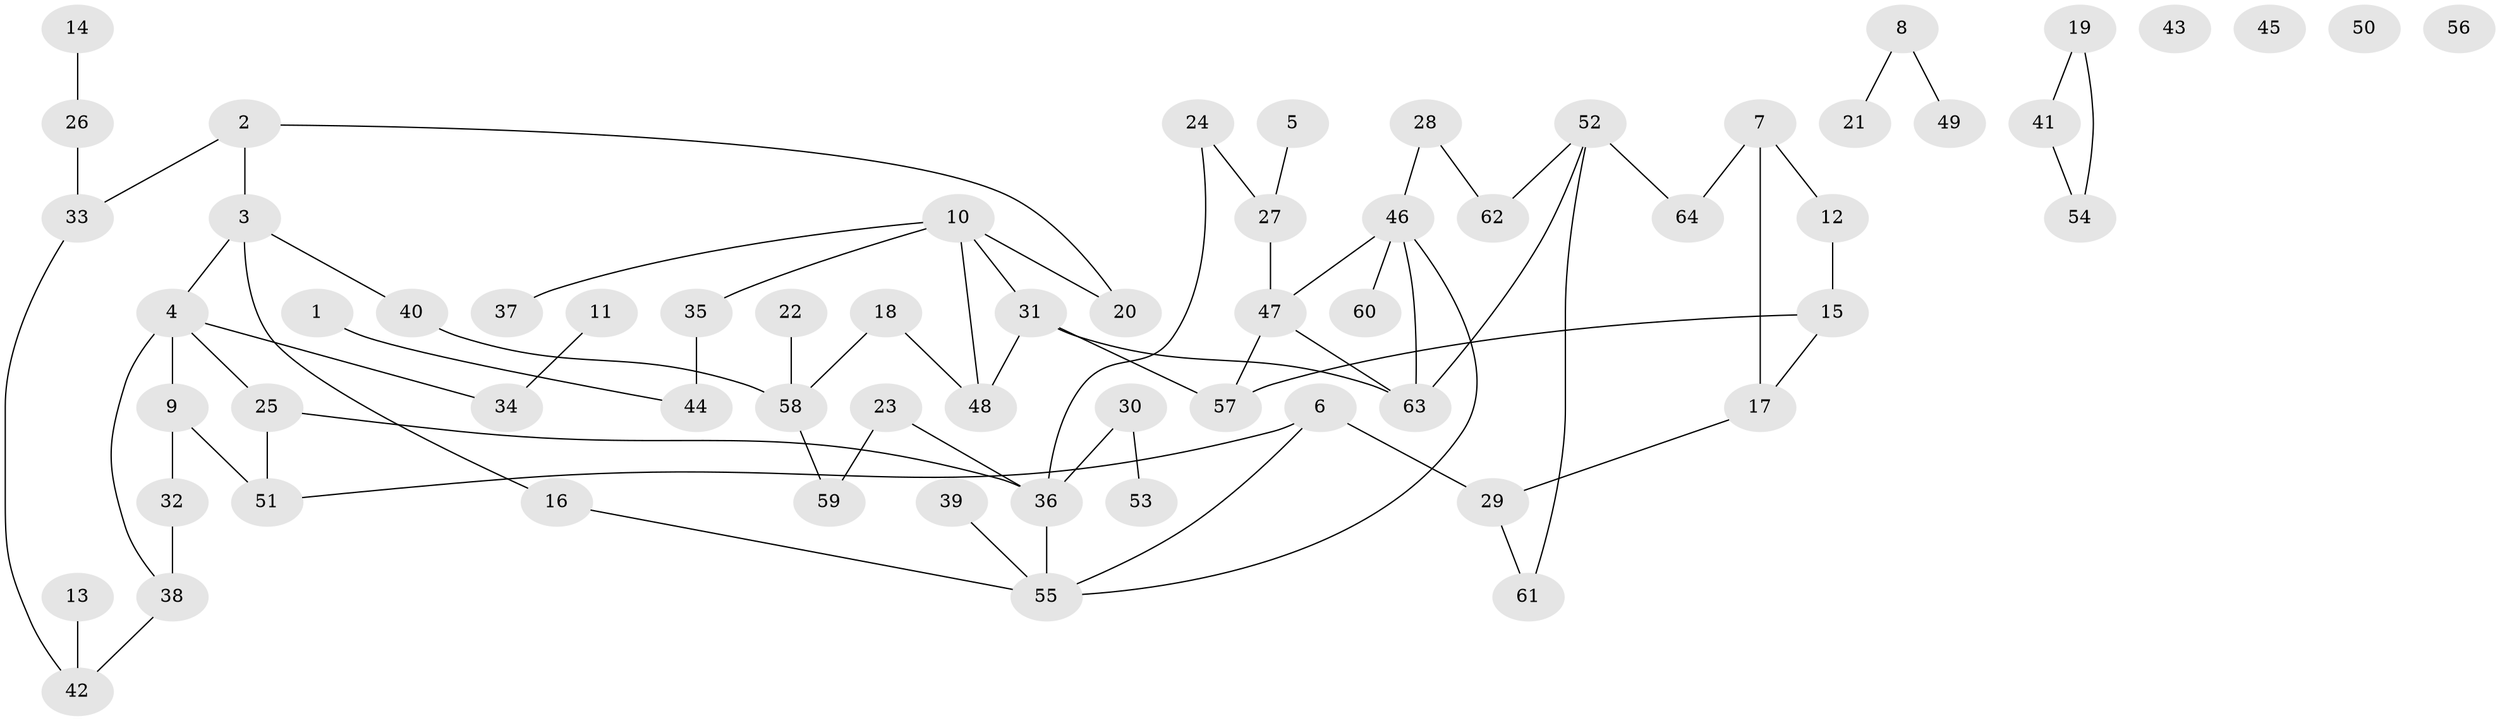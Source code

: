 // Generated by graph-tools (version 1.1) at 2025/12/03/09/25 04:12:58]
// undirected, 64 vertices, 75 edges
graph export_dot {
graph [start="1"]
  node [color=gray90,style=filled];
  1;
  2;
  3;
  4;
  5;
  6;
  7;
  8;
  9;
  10;
  11;
  12;
  13;
  14;
  15;
  16;
  17;
  18;
  19;
  20;
  21;
  22;
  23;
  24;
  25;
  26;
  27;
  28;
  29;
  30;
  31;
  32;
  33;
  34;
  35;
  36;
  37;
  38;
  39;
  40;
  41;
  42;
  43;
  44;
  45;
  46;
  47;
  48;
  49;
  50;
  51;
  52;
  53;
  54;
  55;
  56;
  57;
  58;
  59;
  60;
  61;
  62;
  63;
  64;
  1 -- 44;
  2 -- 3;
  2 -- 20;
  2 -- 33;
  3 -- 4;
  3 -- 16;
  3 -- 40;
  4 -- 9;
  4 -- 25;
  4 -- 34;
  4 -- 38;
  5 -- 27;
  6 -- 29;
  6 -- 51;
  6 -- 55;
  7 -- 12;
  7 -- 17;
  7 -- 64;
  8 -- 21;
  8 -- 49;
  9 -- 32;
  9 -- 51;
  10 -- 20;
  10 -- 31;
  10 -- 35;
  10 -- 37;
  10 -- 48;
  11 -- 34;
  12 -- 15;
  13 -- 42;
  14 -- 26;
  15 -- 17;
  15 -- 57;
  16 -- 55;
  17 -- 29;
  18 -- 48;
  18 -- 58;
  19 -- 41;
  19 -- 54;
  22 -- 58;
  23 -- 36;
  23 -- 59;
  24 -- 27;
  24 -- 36;
  25 -- 36;
  25 -- 51;
  26 -- 33;
  27 -- 47;
  28 -- 46;
  28 -- 62;
  29 -- 61;
  30 -- 36;
  30 -- 53;
  31 -- 48;
  31 -- 57;
  31 -- 63;
  32 -- 38;
  33 -- 42;
  35 -- 44;
  36 -- 55;
  38 -- 42;
  39 -- 55;
  40 -- 58;
  41 -- 54;
  46 -- 47;
  46 -- 55;
  46 -- 60;
  46 -- 63;
  47 -- 57;
  47 -- 63;
  52 -- 61;
  52 -- 62;
  52 -- 63;
  52 -- 64;
  58 -- 59;
}
